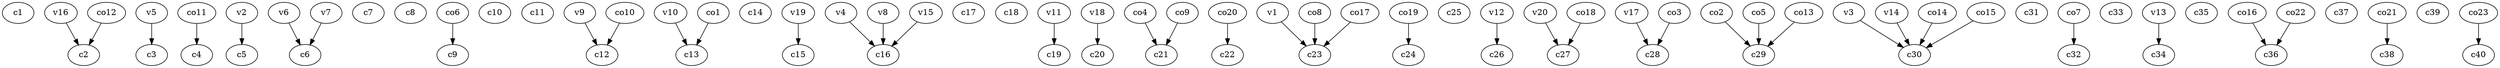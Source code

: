 strict digraph  {
c1;
c2;
c3;
c4;
c5;
c6;
c7;
c8;
c9;
c10;
c11;
c12;
c13;
c14;
c15;
c16;
c17;
c18;
c19;
c20;
c21;
c22;
c23;
c24;
c25;
c26;
c27;
c28;
c29;
c30;
c31;
c32;
c33;
c34;
c35;
c36;
c37;
c38;
c39;
c40;
v1;
v2;
v3;
v4;
v5;
v6;
v7;
v8;
v9;
v10;
v11;
v12;
v13;
v14;
v15;
v16;
v17;
v18;
v19;
v20;
co1;
co2;
co3;
co4;
co5;
co6;
co7;
co8;
co9;
co10;
co11;
co12;
co13;
co14;
co15;
co16;
co17;
co18;
co19;
co20;
co21;
co22;
co23;
v1 -> c23  [weight=1];
v2 -> c5  [weight=1];
v3 -> c30  [weight=1];
v4 -> c16  [weight=1];
v5 -> c3  [weight=1];
v6 -> c6  [weight=1];
v7 -> c6  [weight=1];
v8 -> c16  [weight=1];
v9 -> c12  [weight=1];
v10 -> c13  [weight=1];
v11 -> c19  [weight=1];
v12 -> c26  [weight=1];
v13 -> c34  [weight=1];
v14 -> c30  [weight=1];
v15 -> c16  [weight=1];
v16 -> c2  [weight=1];
v17 -> c28  [weight=1];
v18 -> c20  [weight=1];
v19 -> c15  [weight=1];
v20 -> c27  [weight=1];
co1 -> c13  [weight=1];
co2 -> c29  [weight=1];
co3 -> c28  [weight=1];
co4 -> c21  [weight=1];
co5 -> c29  [weight=1];
co6 -> c9  [weight=1];
co7 -> c32  [weight=1];
co8 -> c23  [weight=1];
co9 -> c21  [weight=1];
co10 -> c12  [weight=1];
co11 -> c4  [weight=1];
co12 -> c2  [weight=1];
co13 -> c29  [weight=1];
co14 -> c30  [weight=1];
co15 -> c30  [weight=1];
co16 -> c36  [weight=1];
co17 -> c23  [weight=1];
co18 -> c27  [weight=1];
co19 -> c24  [weight=1];
co20 -> c22  [weight=1];
co21 -> c38  [weight=1];
co22 -> c36  [weight=1];
co23 -> c40  [weight=1];
}
